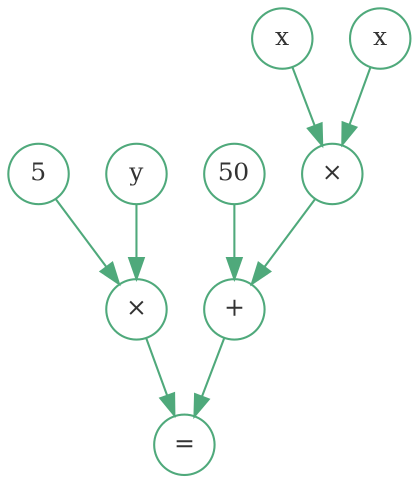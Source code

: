 // y = 20
// 5 * y = 50 + x * x
digraph calc {
        graph [bgcolor="#FFFFFF",color="#4FA97B"]
        edge [color="#4FA97B"]
        node [shape=ellipse,width=.4,height=.4,color="#4FA97B",fontcolor="#333333",fontsize=12,fixedsize=true]
        5 -> times -> equals
        y -> times
        50 -> plus -> equals
        x1 -> times2 -> plus
        x2 -> times2

        times[label="×"]
        equals[label="="]
        times2[label="×"]
        plus[label="+"]
        x1[label="x"]
        x2[label="x"]
}


